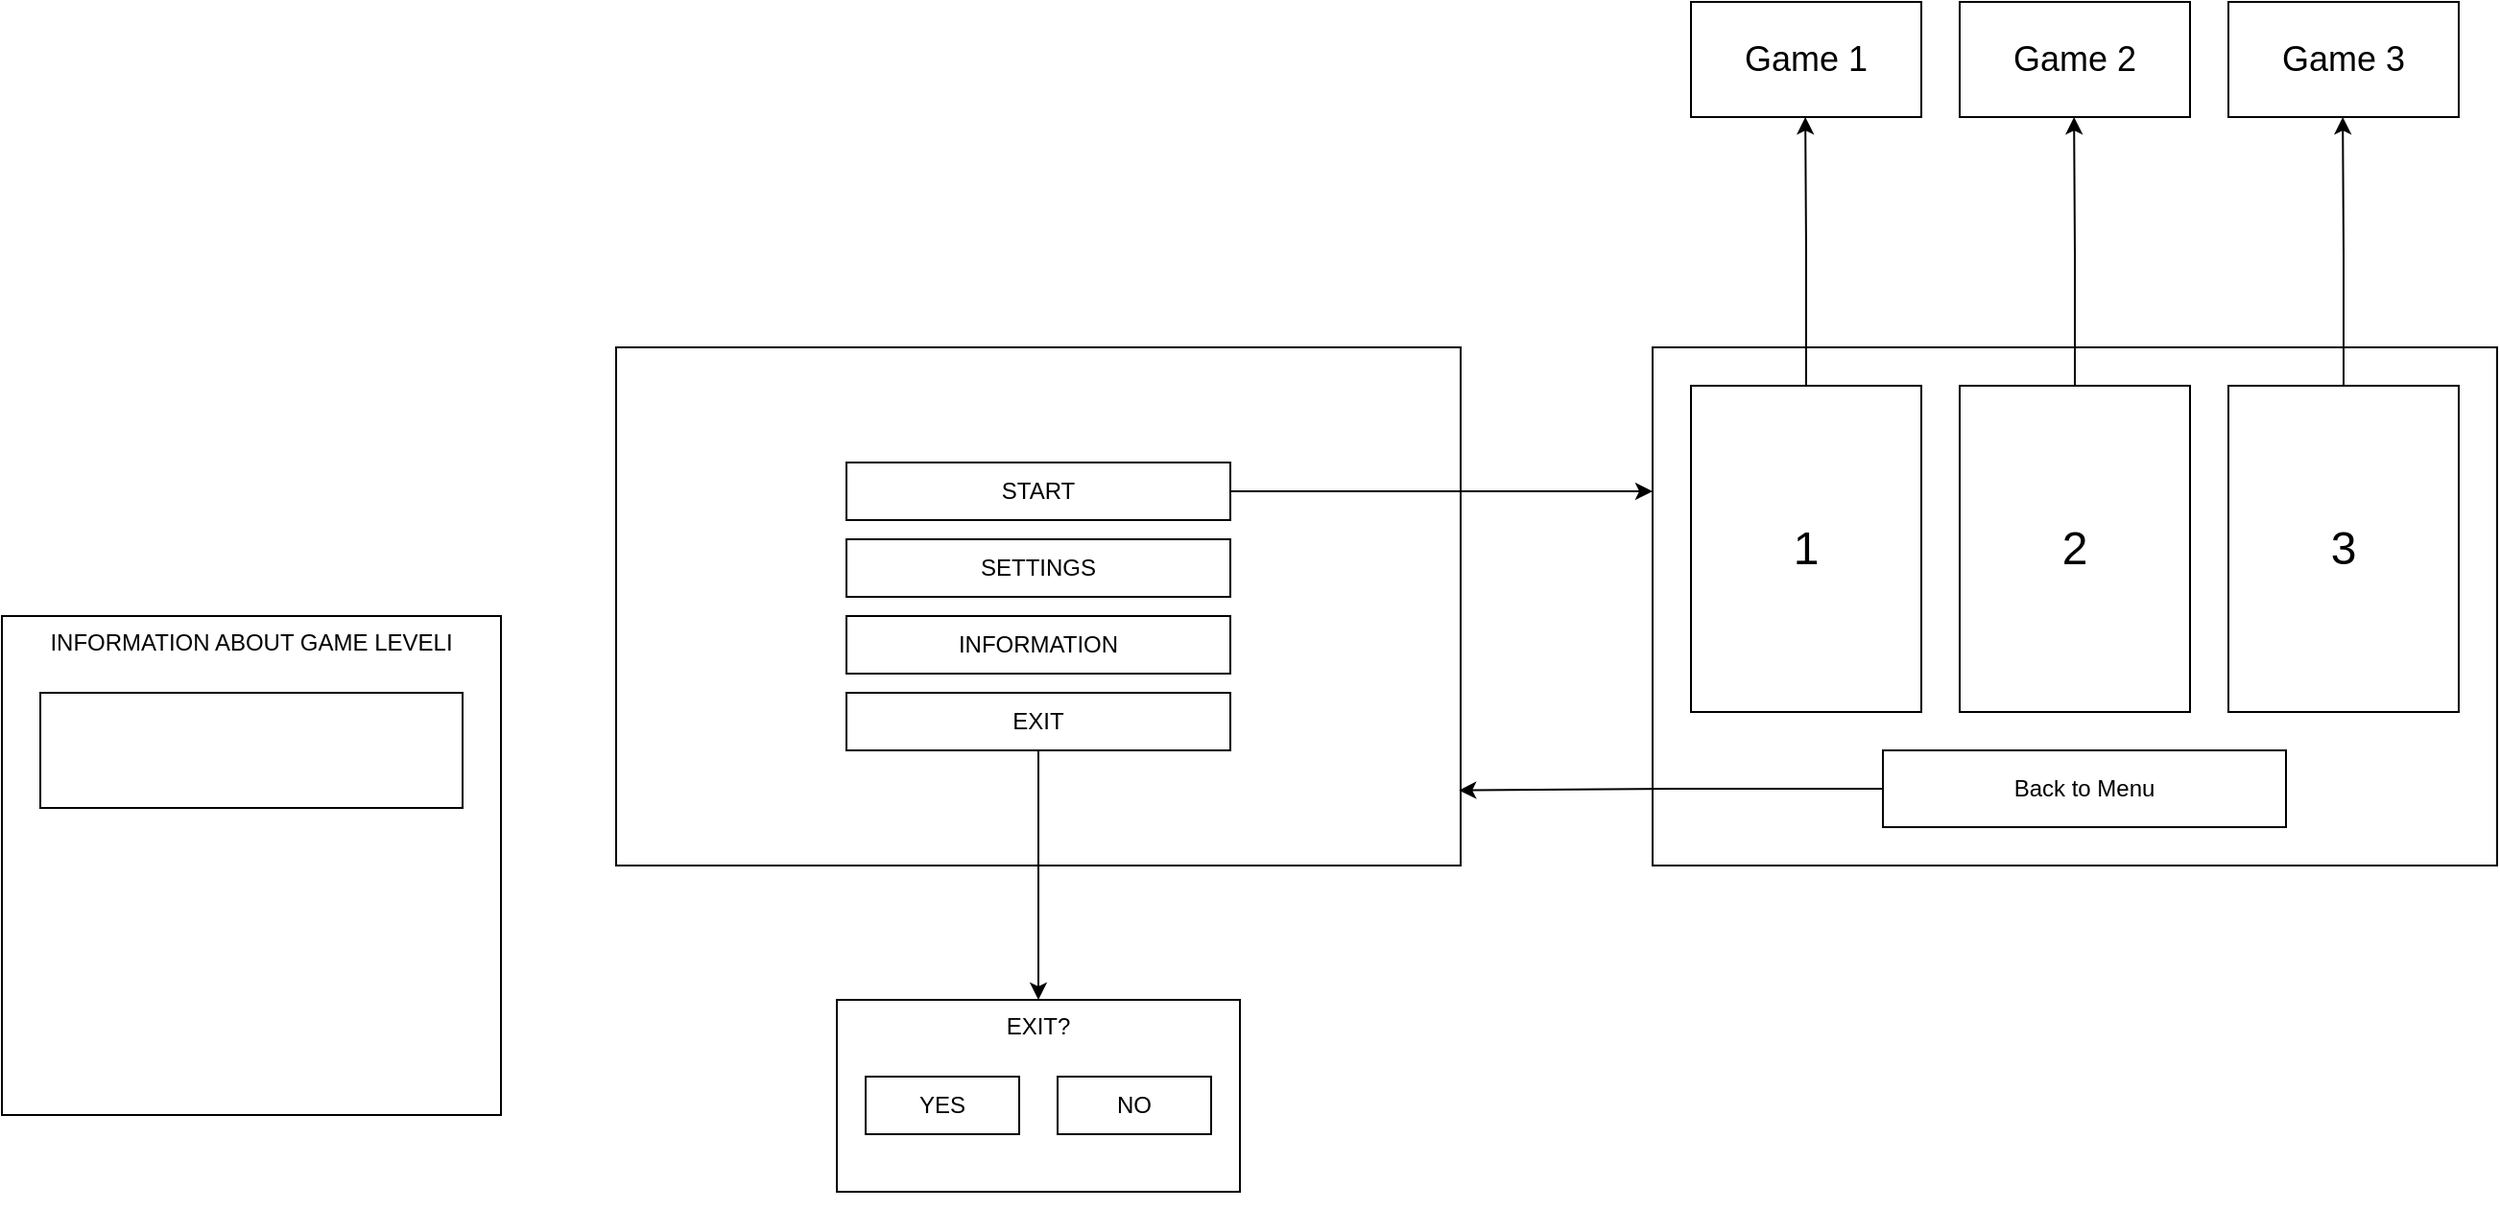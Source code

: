 <mxfile version="26.2.14">
  <diagram name="Сторінка-1" id="EWD52vy8kLP0P7qGVwE1">
    <mxGraphModel dx="1202" dy="639" grid="1" gridSize="10" guides="1" tooltips="1" connect="1" arrows="1" fold="1" page="1" pageScale="1" pageWidth="5000" pageHeight="4000" math="0" shadow="0">
      <root>
        <mxCell id="0" />
        <mxCell id="1" parent="0" />
        <mxCell id="hRoo1BihgLkBD7Z-H8el-1" value="" style="rounded=0;whiteSpace=wrap;html=1;" vertex="1" parent="1">
          <mxGeometry x="900" y="560" width="440" height="270" as="geometry" />
        </mxCell>
        <mxCell id="hRoo1BihgLkBD7Z-H8el-2" value="START" style="rounded=0;whiteSpace=wrap;html=1;" vertex="1" parent="1">
          <mxGeometry x="1020" y="620" width="200" height="30" as="geometry" />
        </mxCell>
        <mxCell id="hRoo1BihgLkBD7Z-H8el-3" value="SETTINGS" style="rounded=0;whiteSpace=wrap;html=1;" vertex="1" parent="1">
          <mxGeometry x="1020" y="660" width="200" height="30" as="geometry" />
        </mxCell>
        <mxCell id="hRoo1BihgLkBD7Z-H8el-4" value="INFORMATION" style="rounded=0;whiteSpace=wrap;html=1;" vertex="1" parent="1">
          <mxGeometry x="1020" y="700" width="200" height="30" as="geometry" />
        </mxCell>
        <mxCell id="hRoo1BihgLkBD7Z-H8el-28" style="edgeStyle=orthogonalEdgeStyle;rounded=0;orthogonalLoop=1;jettySize=auto;html=1;exitX=0.5;exitY=1;exitDx=0;exitDy=0;entryX=0.5;entryY=0;entryDx=0;entryDy=0;" edge="1" parent="1" source="hRoo1BihgLkBD7Z-H8el-5" target="hRoo1BihgLkBD7Z-H8el-24">
          <mxGeometry relative="1" as="geometry" />
        </mxCell>
        <mxCell id="hRoo1BihgLkBD7Z-H8el-5" value="EXIT" style="rounded=0;whiteSpace=wrap;html=1;" vertex="1" parent="1">
          <mxGeometry x="1020" y="740" width="200" height="30" as="geometry" />
        </mxCell>
        <mxCell id="hRoo1BihgLkBD7Z-H8el-7" value="" style="endArrow=classic;html=1;rounded=0;exitX=1;exitY=0.5;exitDx=0;exitDy=0;" edge="1" parent="1" source="hRoo1BihgLkBD7Z-H8el-2">
          <mxGeometry width="50" height="50" relative="1" as="geometry">
            <mxPoint x="1280" y="860" as="sourcePoint" />
            <mxPoint x="1440" y="635" as="targetPoint" />
          </mxGeometry>
        </mxCell>
        <mxCell id="hRoo1BihgLkBD7Z-H8el-8" value="" style="rounded=0;whiteSpace=wrap;html=1;" vertex="1" parent="1">
          <mxGeometry x="1440" y="560" width="440" height="270" as="geometry" />
        </mxCell>
        <mxCell id="hRoo1BihgLkBD7Z-H8el-16" style="edgeStyle=orthogonalEdgeStyle;rounded=0;orthogonalLoop=1;jettySize=auto;html=1;exitX=0.5;exitY=0;exitDx=0;exitDy=0;" edge="1" parent="1" source="hRoo1BihgLkBD7Z-H8el-9">
          <mxGeometry relative="1" as="geometry">
            <mxPoint x="1519.571" y="440" as="targetPoint" />
          </mxGeometry>
        </mxCell>
        <mxCell id="hRoo1BihgLkBD7Z-H8el-9" value="&lt;font style=&quot;font-size: 24px;&quot;&gt;1&lt;/font&gt;" style="rounded=0;whiteSpace=wrap;html=1;" vertex="1" parent="1">
          <mxGeometry x="1460" y="580" width="120" height="170" as="geometry" />
        </mxCell>
        <mxCell id="hRoo1BihgLkBD7Z-H8el-17" style="edgeStyle=orthogonalEdgeStyle;rounded=0;orthogonalLoop=1;jettySize=auto;html=1;exitX=0.5;exitY=0;exitDx=0;exitDy=0;" edge="1" parent="1" source="hRoo1BihgLkBD7Z-H8el-10">
          <mxGeometry relative="1" as="geometry">
            <mxPoint x="1659.571" y="440" as="targetPoint" />
          </mxGeometry>
        </mxCell>
        <mxCell id="hRoo1BihgLkBD7Z-H8el-10" value="&lt;font style=&quot;font-size: 24px;&quot;&gt;2&lt;/font&gt;" style="rounded=0;whiteSpace=wrap;html=1;" vertex="1" parent="1">
          <mxGeometry x="1600" y="580" width="120" height="170" as="geometry" />
        </mxCell>
        <mxCell id="hRoo1BihgLkBD7Z-H8el-18" style="edgeStyle=orthogonalEdgeStyle;rounded=0;orthogonalLoop=1;jettySize=auto;html=1;exitX=0.5;exitY=0;exitDx=0;exitDy=0;" edge="1" parent="1" source="hRoo1BihgLkBD7Z-H8el-11">
          <mxGeometry relative="1" as="geometry">
            <mxPoint x="1799.571" y="440" as="targetPoint" />
          </mxGeometry>
        </mxCell>
        <mxCell id="hRoo1BihgLkBD7Z-H8el-11" value="&lt;font style=&quot;font-size: 24px;&quot;&gt;3&lt;/font&gt;" style="rounded=0;whiteSpace=wrap;html=1;" vertex="1" parent="1">
          <mxGeometry x="1740" y="580" width="120" height="170" as="geometry" />
        </mxCell>
        <mxCell id="hRoo1BihgLkBD7Z-H8el-12" value="Back to Menu" style="rounded=0;whiteSpace=wrap;html=1;" vertex="1" parent="1">
          <mxGeometry x="1560" y="770" width="210" height="40" as="geometry" />
        </mxCell>
        <mxCell id="hRoo1BihgLkBD7Z-H8el-20" style="edgeStyle=orthogonalEdgeStyle;rounded=0;orthogonalLoop=1;jettySize=auto;html=1;exitX=0;exitY=0.5;exitDx=0;exitDy=0;entryX=0.998;entryY=0.855;entryDx=0;entryDy=0;entryPerimeter=0;" edge="1" parent="1" source="hRoo1BihgLkBD7Z-H8el-12" target="hRoo1BihgLkBD7Z-H8el-1">
          <mxGeometry relative="1" as="geometry" />
        </mxCell>
        <mxCell id="hRoo1BihgLkBD7Z-H8el-21" value="&lt;font style=&quot;font-size: 18px;&quot;&gt;Game 1&lt;/font&gt;" style="rounded=0;whiteSpace=wrap;html=1;" vertex="1" parent="1">
          <mxGeometry x="1460" y="380" width="120" height="60" as="geometry" />
        </mxCell>
        <mxCell id="hRoo1BihgLkBD7Z-H8el-22" value="&lt;span style=&quot;font-size: 18px;&quot;&gt;Game 2&lt;/span&gt;" style="rounded=0;whiteSpace=wrap;html=1;" vertex="1" parent="1">
          <mxGeometry x="1600" y="380" width="120" height="60" as="geometry" />
        </mxCell>
        <mxCell id="hRoo1BihgLkBD7Z-H8el-23" value="&lt;span style=&quot;font-size: 18px;&quot;&gt;Game 3&lt;/span&gt;" style="rounded=0;whiteSpace=wrap;html=1;" vertex="1" parent="1">
          <mxGeometry x="1740" y="380" width="120" height="60" as="geometry" />
        </mxCell>
        <mxCell id="hRoo1BihgLkBD7Z-H8el-24" value="EXIT?" style="rounded=0;whiteSpace=wrap;html=1;verticalAlign=top;" vertex="1" parent="1">
          <mxGeometry x="1015" y="900" width="210" height="100" as="geometry" />
        </mxCell>
        <mxCell id="hRoo1BihgLkBD7Z-H8el-25" value="YES" style="rounded=0;whiteSpace=wrap;html=1;" vertex="1" parent="1">
          <mxGeometry x="1030" y="940" width="80" height="30" as="geometry" />
        </mxCell>
        <mxCell id="hRoo1BihgLkBD7Z-H8el-26" value="NO" style="rounded=0;whiteSpace=wrap;html=1;" vertex="1" parent="1">
          <mxGeometry x="1130" y="940" width="80" height="30" as="geometry" />
        </mxCell>
        <mxCell id="hRoo1BihgLkBD7Z-H8el-27" style="edgeStyle=orthogonalEdgeStyle;rounded=0;orthogonalLoop=1;jettySize=auto;html=1;exitX=0.5;exitY=1;exitDx=0;exitDy=0;" edge="1" parent="1" source="hRoo1BihgLkBD7Z-H8el-24" target="hRoo1BihgLkBD7Z-H8el-24">
          <mxGeometry relative="1" as="geometry" />
        </mxCell>
        <mxCell id="hRoo1BihgLkBD7Z-H8el-29" value="INFORMATION ABOUT GAME LEVELІ" style="whiteSpace=wrap;html=1;aspect=fixed;verticalAlign=top;" vertex="1" parent="1">
          <mxGeometry x="580" y="700" width="260" height="260" as="geometry" />
        </mxCell>
        <mxCell id="hRoo1BihgLkBD7Z-H8el-31" value="" style="rounded=0;whiteSpace=wrap;html=1;" vertex="1" parent="1">
          <mxGeometry x="600" y="740" width="220" height="60" as="geometry" />
        </mxCell>
      </root>
    </mxGraphModel>
  </diagram>
</mxfile>
